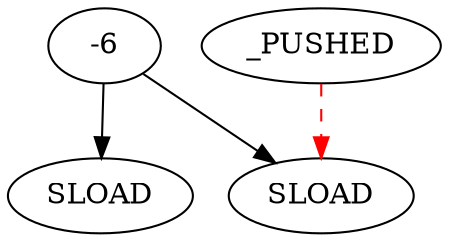 // TEST
digraph {
	n2 [label=SLOAD shape=oval]
	n0 [label=_PUSHED shape=oval]
	n1 [label=SLOAD shape=oval]
	-6 -> n2 [label="" color="" style=solid]
	n0 -> n1 [label="" color=red style=dashed]
	-6 -> n1 [label="" color="" style=solid]
}
